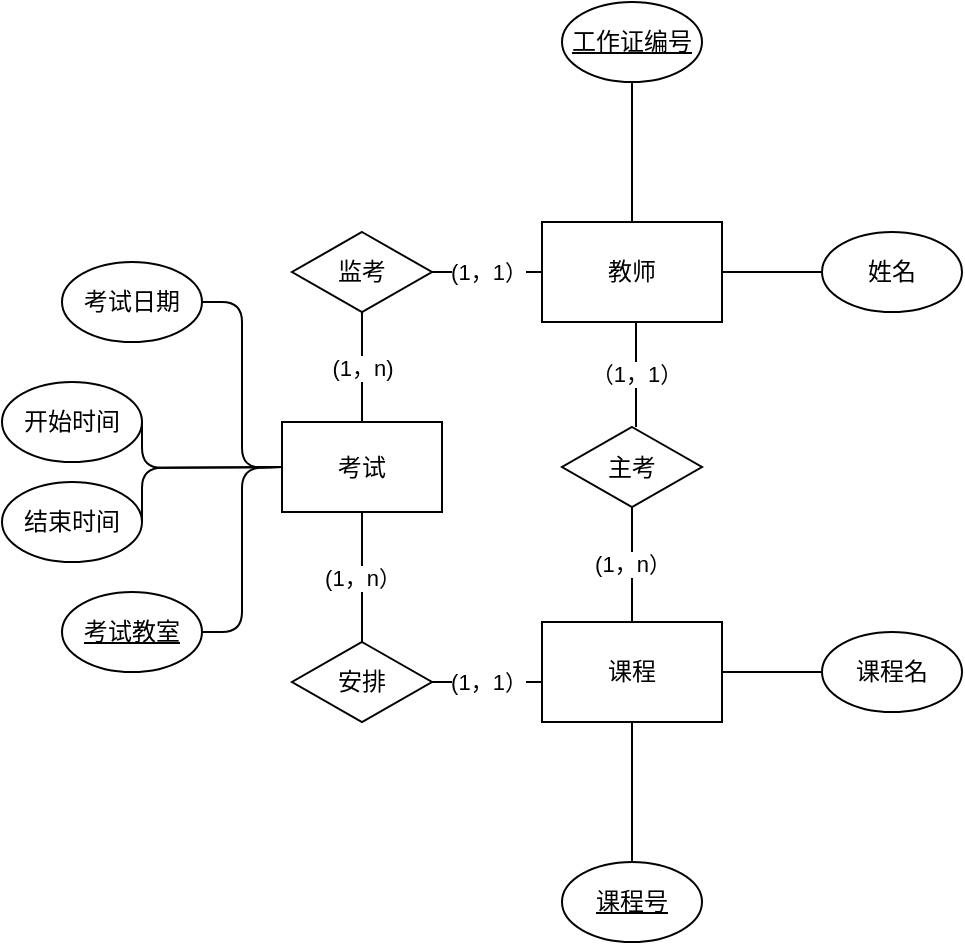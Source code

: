 <mxfile version="14.6.13" type="github">
  <diagram id="lmp-3028J60qqvJ10MSY" name="Page-1">
    <mxGraphModel dx="354" dy="597" grid="1" gridSize="10" guides="1" tooltips="1" connect="1" arrows="1" fold="1" page="1" pageScale="1" pageWidth="827" pageHeight="1169" math="0" shadow="0">
      <root>
        <mxCell id="0" />
        <mxCell id="1" parent="0" />
        <mxCell id="X1imnLX5oX2nRQwccFb3-3" value="考试" style="rounded=0;whiteSpace=wrap;html=1;sketch=0;" vertex="1" parent="1">
          <mxGeometry x="230" y="440" width="80" height="45" as="geometry" />
        </mxCell>
        <mxCell id="X1imnLX5oX2nRQwccFb3-16" value="开始时间" style="ellipse;whiteSpace=wrap;html=1;rounded=0;sketch=0;" vertex="1" parent="1">
          <mxGeometry x="90" y="420" width="70" height="40" as="geometry" />
        </mxCell>
        <mxCell id="X1imnLX5oX2nRQwccFb3-17" value="" style="endArrow=none;html=1;exitX=1;exitY=0.5;exitDx=0;exitDy=0;entryX=0;entryY=0.5;entryDx=0;entryDy=0;" edge="1" parent="1" source="X1imnLX5oX2nRQwccFb3-16" target="X1imnLX5oX2nRQwccFb3-3">
          <mxGeometry width="50" height="50" relative="1" as="geometry">
            <mxPoint x="200" y="800" as="sourcePoint" />
            <mxPoint x="260" y="865" as="targetPoint" />
            <Array as="points">
              <mxPoint x="160" y="463" />
            </Array>
          </mxGeometry>
        </mxCell>
        <mxCell id="X1imnLX5oX2nRQwccFb3-18" value="考试日期" style="ellipse;whiteSpace=wrap;html=1;rounded=0;sketch=0;" vertex="1" parent="1">
          <mxGeometry x="120" y="360" width="70" height="40" as="geometry" />
        </mxCell>
        <mxCell id="X1imnLX5oX2nRQwccFb3-19" value="" style="endArrow=none;html=1;exitX=1;exitY=0.5;exitDx=0;exitDy=0;entryX=0;entryY=0.5;entryDx=0;entryDy=0;" edge="1" parent="1" source="X1imnLX5oX2nRQwccFb3-18" target="X1imnLX5oX2nRQwccFb3-3">
          <mxGeometry width="50" height="50" relative="1" as="geometry">
            <mxPoint x="10" y="315" as="sourcePoint" />
            <mxPoint x="70" y="380" as="targetPoint" />
            <Array as="points">
              <mxPoint x="210" y="380" />
              <mxPoint x="210" y="463" />
            </Array>
          </mxGeometry>
        </mxCell>
        <mxCell id="X1imnLX5oX2nRQwccFb3-20" value="结束时间" style="ellipse;whiteSpace=wrap;html=1;rounded=0;sketch=0;" vertex="1" parent="1">
          <mxGeometry x="90" y="470" width="70" height="40" as="geometry" />
        </mxCell>
        <mxCell id="X1imnLX5oX2nRQwccFb3-21" value="" style="endArrow=none;html=1;exitX=1;exitY=0.5;exitDx=0;exitDy=0;entryX=0;entryY=0.5;entryDx=0;entryDy=0;" edge="1" parent="1" source="X1imnLX5oX2nRQwccFb3-20" target="X1imnLX5oX2nRQwccFb3-3">
          <mxGeometry width="50" height="50" relative="1" as="geometry">
            <mxPoint x="200" y="860" as="sourcePoint" />
            <mxPoint x="230" y="522.5" as="targetPoint" />
            <Array as="points">
              <mxPoint x="160" y="463" />
            </Array>
          </mxGeometry>
        </mxCell>
        <mxCell id="X1imnLX5oX2nRQwccFb3-22" value="&lt;u&gt;考试教室&lt;/u&gt;" style="ellipse;whiteSpace=wrap;html=1;rounded=0;sketch=0;" vertex="1" parent="1">
          <mxGeometry x="120" y="525" width="70" height="40" as="geometry" />
        </mxCell>
        <mxCell id="X1imnLX5oX2nRQwccFb3-23" value="" style="endArrow=none;html=1;exitX=1;exitY=0.5;exitDx=0;exitDy=0;entryX=0;entryY=0.5;entryDx=0;entryDy=0;" edge="1" parent="1" source="X1imnLX5oX2nRQwccFb3-22" target="X1imnLX5oX2nRQwccFb3-3">
          <mxGeometry width="50" height="50" relative="1" as="geometry">
            <mxPoint x="10" y="480" as="sourcePoint" />
            <mxPoint x="245" y="429" as="targetPoint" />
            <Array as="points">
              <mxPoint x="210" y="545" />
              <mxPoint x="210" y="463" />
            </Array>
          </mxGeometry>
        </mxCell>
        <mxCell id="X1imnLX5oX2nRQwccFb3-24" value="" style="group" vertex="1" connectable="0" parent="1">
          <mxGeometry x="360" y="230" width="210" height="160" as="geometry" />
        </mxCell>
        <mxCell id="X1imnLX5oX2nRQwccFb3-2" value="教师" style="rounded=0;whiteSpace=wrap;html=1;sketch=0;" vertex="1" parent="X1imnLX5oX2nRQwccFb3-24">
          <mxGeometry y="110" width="90" height="50" as="geometry" />
        </mxCell>
        <mxCell id="X1imnLX5oX2nRQwccFb3-8" value="姓名" style="ellipse;whiteSpace=wrap;html=1;rounded=0;sketch=0;" vertex="1" parent="X1imnLX5oX2nRQwccFb3-24">
          <mxGeometry x="140" y="115" width="70" height="40" as="geometry" />
        </mxCell>
        <mxCell id="X1imnLX5oX2nRQwccFb3-9" value="" style="endArrow=none;html=1;exitX=0;exitY=0.5;exitDx=0;exitDy=0;entryX=1;entryY=0.5;entryDx=0;entryDy=0;" edge="1" parent="X1imnLX5oX2nRQwccFb3-24" source="X1imnLX5oX2nRQwccFb3-8">
          <mxGeometry width="50" height="50" relative="1" as="geometry">
            <mxPoint x="30" y="70" as="sourcePoint" />
            <mxPoint x="90" y="135" as="targetPoint" />
          </mxGeometry>
        </mxCell>
        <mxCell id="X1imnLX5oX2nRQwccFb3-10" value="&lt;u&gt;工作证编号&lt;/u&gt;" style="ellipse;whiteSpace=wrap;html=1;rounded=0;sketch=0;" vertex="1" parent="X1imnLX5oX2nRQwccFb3-24">
          <mxGeometry x="10" width="70" height="40" as="geometry" />
        </mxCell>
        <mxCell id="X1imnLX5oX2nRQwccFb3-11" value="" style="endArrow=none;html=1;exitX=0.5;exitY=1;exitDx=0;exitDy=0;" edge="1" parent="X1imnLX5oX2nRQwccFb3-24" source="X1imnLX5oX2nRQwccFb3-10" target="X1imnLX5oX2nRQwccFb3-2">
          <mxGeometry width="50" height="50" relative="1" as="geometry">
            <mxPoint x="-100" y="-45" as="sourcePoint" />
            <mxPoint x="-40" y="20" as="targetPoint" />
          </mxGeometry>
        </mxCell>
        <mxCell id="X1imnLX5oX2nRQwccFb3-25" value="监考" style="rhombus;whiteSpace=wrap;html=1;rounded=0;sketch=0;" vertex="1" parent="1">
          <mxGeometry x="235" y="345" width="70" height="40" as="geometry" />
        </mxCell>
        <mxCell id="X1imnLX5oX2nRQwccFb3-26" value="主考" style="rhombus;whiteSpace=wrap;html=1;rounded=0;sketch=0;" vertex="1" parent="1">
          <mxGeometry x="370" y="442.5" width="70" height="40" as="geometry" />
        </mxCell>
        <mxCell id="X1imnLX5oX2nRQwccFb3-27" value="(1，n）" style="endArrow=none;html=1;entryX=0.5;entryY=1;entryDx=0;entryDy=0;" edge="1" parent="1" target="X1imnLX5oX2nRQwccFb3-26">
          <mxGeometry width="50" height="50" relative="1" as="geometry">
            <mxPoint x="405" y="540" as="sourcePoint" />
            <mxPoint x="420" y="440" as="targetPoint" />
            <Array as="points">
              <mxPoint x="405" y="510" />
            </Array>
          </mxGeometry>
        </mxCell>
        <mxCell id="X1imnLX5oX2nRQwccFb3-28" value="（1，1）" style="endArrow=none;html=1;entryX=0.5;entryY=1;entryDx=0;entryDy=0;exitX=0.5;exitY=0;exitDx=0;exitDy=0;" edge="1" parent="1">
          <mxGeometry width="50" height="50" relative="1" as="geometry">
            <mxPoint x="407" y="442.5" as="sourcePoint" />
            <mxPoint x="407" y="390" as="targetPoint" />
          </mxGeometry>
        </mxCell>
        <mxCell id="X1imnLX5oX2nRQwccFb3-29" value="" style="group" vertex="1" connectable="0" parent="1">
          <mxGeometry x="360" y="540" width="210" height="160" as="geometry" />
        </mxCell>
        <mxCell id="X1imnLX5oX2nRQwccFb3-1" value="课程" style="rounded=0;whiteSpace=wrap;html=1;sketch=0;" vertex="1" parent="X1imnLX5oX2nRQwccFb3-29">
          <mxGeometry width="90" height="50" as="geometry" />
        </mxCell>
        <mxCell id="X1imnLX5oX2nRQwccFb3-4" value="&lt;u&gt;课程号&lt;/u&gt;" style="ellipse;whiteSpace=wrap;html=1;rounded=0;sketch=0;" vertex="1" parent="X1imnLX5oX2nRQwccFb3-29">
          <mxGeometry x="10" y="120" width="70" height="40" as="geometry" />
        </mxCell>
        <mxCell id="X1imnLX5oX2nRQwccFb3-5" value="" style="endArrow=none;html=1;entryX=0.5;entryY=1;entryDx=0;entryDy=0;" edge="1" parent="X1imnLX5oX2nRQwccFb3-29" source="X1imnLX5oX2nRQwccFb3-4" target="X1imnLX5oX2nRQwccFb3-1">
          <mxGeometry width="50" height="50" relative="1" as="geometry">
            <mxPoint x="30" y="-40" as="sourcePoint" />
            <mxPoint x="80" y="-90" as="targetPoint" />
          </mxGeometry>
        </mxCell>
        <mxCell id="X1imnLX5oX2nRQwccFb3-6" value="课程名" style="ellipse;whiteSpace=wrap;html=1;rounded=0;sketch=0;" vertex="1" parent="X1imnLX5oX2nRQwccFb3-29">
          <mxGeometry x="140" y="5" width="70" height="40" as="geometry" />
        </mxCell>
        <mxCell id="X1imnLX5oX2nRQwccFb3-7" value="" style="endArrow=none;html=1;exitX=0;exitY=0.5;exitDx=0;exitDy=0;entryX=1;entryY=0.5;entryDx=0;entryDy=0;" edge="1" parent="X1imnLX5oX2nRQwccFb3-29" source="X1imnLX5oX2nRQwccFb3-6" target="X1imnLX5oX2nRQwccFb3-1">
          <mxGeometry width="50" height="50" relative="1" as="geometry">
            <mxPoint x="30" y="-40" as="sourcePoint" />
            <mxPoint x="80" y="-90" as="targetPoint" />
          </mxGeometry>
        </mxCell>
        <mxCell id="X1imnLX5oX2nRQwccFb3-31" value="(1，n)" style="endArrow=none;html=1;exitX=0.5;exitY=1;exitDx=0;exitDy=0;entryX=0.5;entryY=0;entryDx=0;entryDy=0;" edge="1" parent="1" source="X1imnLX5oX2nRQwccFb3-25" target="X1imnLX5oX2nRQwccFb3-3">
          <mxGeometry width="50" height="50" relative="1" as="geometry">
            <mxPoint x="220" y="480" as="sourcePoint" />
            <mxPoint x="270" y="430" as="targetPoint" />
          </mxGeometry>
        </mxCell>
        <mxCell id="X1imnLX5oX2nRQwccFb3-33" value="(1，1）" style="endArrow=none;html=1;exitX=1;exitY=0.5;exitDx=0;exitDy=0;entryX=0;entryY=0.5;entryDx=0;entryDy=0;" edge="1" parent="1" source="X1imnLX5oX2nRQwccFb3-25" target="X1imnLX5oX2nRQwccFb3-2">
          <mxGeometry width="50" height="50" relative="1" as="geometry">
            <mxPoint x="280" y="390" as="sourcePoint" />
            <mxPoint x="280" y="450" as="targetPoint" />
          </mxGeometry>
        </mxCell>
        <mxCell id="X1imnLX5oX2nRQwccFb3-35" value="安排" style="rhombus;whiteSpace=wrap;html=1;rounded=0;sketch=0;" vertex="1" parent="1">
          <mxGeometry x="235" y="550" width="70" height="40" as="geometry" />
        </mxCell>
        <mxCell id="X1imnLX5oX2nRQwccFb3-36" value="(1，n）" style="endArrow=none;html=1;entryX=0.5;entryY=1;entryDx=0;entryDy=0;" edge="1" parent="1" target="X1imnLX5oX2nRQwccFb3-3">
          <mxGeometry width="50" height="50" relative="1" as="geometry">
            <mxPoint x="270" y="550" as="sourcePoint" />
            <mxPoint x="270" y="645" as="targetPoint" />
          </mxGeometry>
        </mxCell>
        <mxCell id="X1imnLX5oX2nRQwccFb3-37" value="(1，1）" style="endArrow=none;html=1;exitX=1;exitY=0.5;exitDx=0;exitDy=0;entryX=0;entryY=0.5;entryDx=0;entryDy=0;" edge="1" parent="1" source="X1imnLX5oX2nRQwccFb3-35">
          <mxGeometry width="50" height="50" relative="1" as="geometry">
            <mxPoint x="280" y="595" as="sourcePoint" />
            <mxPoint x="360" y="570" as="targetPoint" />
          </mxGeometry>
        </mxCell>
      </root>
    </mxGraphModel>
  </diagram>
</mxfile>
